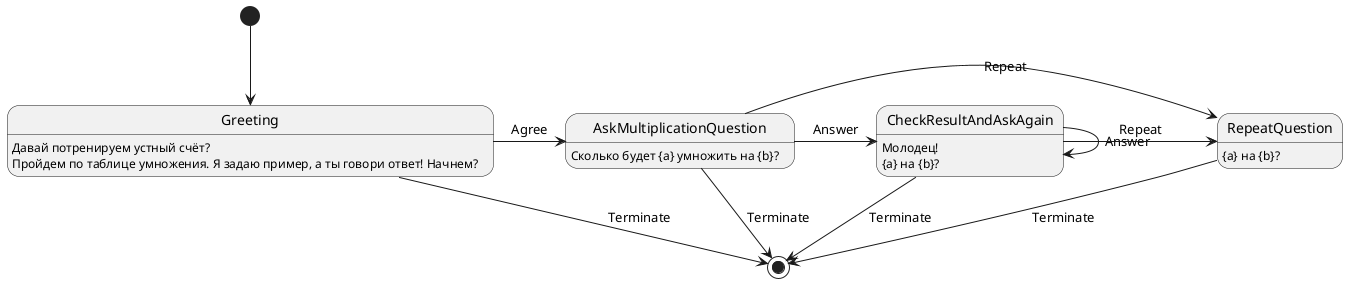 @startuml Dialog states
hide empty description

[*] --> Greeting
Greeting: Давай потренируем устный счёт?
Greeting: Пройдем по таблице умножения. Я задаю пример, а ты говори ответ! Начнем?

Greeting -> AskMultiplicationQuestion: Agree
AskMultiplicationQuestion: Сколько будет {a} умножить на {b}?
AskMultiplicationQuestion -> CheckResultAndAskAgain: Answer
CheckResultAndAskAgain: Молодец!
CheckResultAndAskAgain: {a} на {b}?
CheckResultAndAskAgain -> CheckResultAndAskAgain: Answer
CheckResultAndAskAgain -> RepeatQuestion: Repeat
RepeatQuestion: {a} на {b}?
AskMultiplicationQuestion -> RepeatQuestion: Repeat

AskMultiplicationQuestion --> [*] : Terminate
CheckResultAndAskAgain --> [*] : Terminate
RepeatQuestion --> [*] : Terminate
Greeting --> [*] : Terminate

@enduml